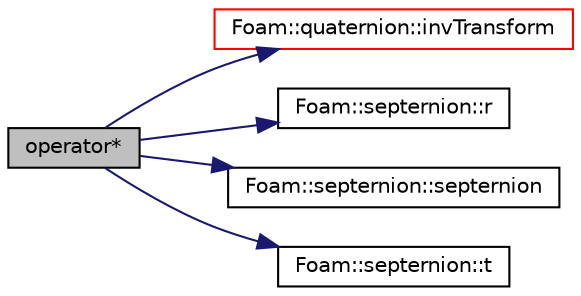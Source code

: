 digraph "operator*"
{
  bgcolor="transparent";
  edge [fontname="Helvetica",fontsize="10",labelfontname="Helvetica",labelfontsize="10"];
  node [fontname="Helvetica",fontsize="10",shape=record];
  rankdir="LR";
  Node1 [label="operator*",height=0.2,width=0.4,color="black", fillcolor="grey75", style="filled", fontcolor="black"];
  Node1 -> Node2 [color="midnightblue",fontsize="10",style="solid",fontname="Helvetica"];
  Node2 [label="Foam::quaternion::invTransform",height=0.2,width=0.4,color="red",URL="$a02107.html#a4b530647c61db4dccacd8949ba0fcbc9",tooltip="Rotate the given vector anti-clockwise. "];
  Node1 -> Node3 [color="midnightblue",fontsize="10",style="solid",fontname="Helvetica"];
  Node3 [label="Foam::septernion::r",height=0.2,width=0.4,color="black",URL="$a02350.html#acc889c2c33fc6bfc923aa687bd4336b2"];
  Node1 -> Node4 [color="midnightblue",fontsize="10",style="solid",fontname="Helvetica"];
  Node4 [label="Foam::septernion::septernion",height=0.2,width=0.4,color="black",URL="$a02350.html#ab15a66f0258e115ba50165b7a707eece",tooltip="Construct null. "];
  Node1 -> Node5 [color="midnightblue",fontsize="10",style="solid",fontname="Helvetica"];
  Node5 [label="Foam::septernion::t",height=0.2,width=0.4,color="black",URL="$a02350.html#a9843788d6d82317212ae7c974d4995de"];
}
